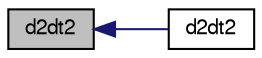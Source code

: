 digraph "d2dt2"
{
  bgcolor="transparent";
  edge [fontname="FreeSans",fontsize="10",labelfontname="FreeSans",labelfontsize="10"];
  node [fontname="FreeSans",fontsize="10",shape=record];
  rankdir="LR";
  Node51 [label="d2dt2",height=0.2,width=0.4,color="black", fillcolor="grey75", style="filled", fontcolor="black"];
  Node51 -> Node52 [dir="back",color="midnightblue",fontsize="10",style="solid",fontname="FreeSans"];
  Node52 [label="d2dt2",height=0.2,width=0.4,color="black",URL="$a21135.html#ae6fdb1b7c35c5616b5554e2f765711e9"];
}
